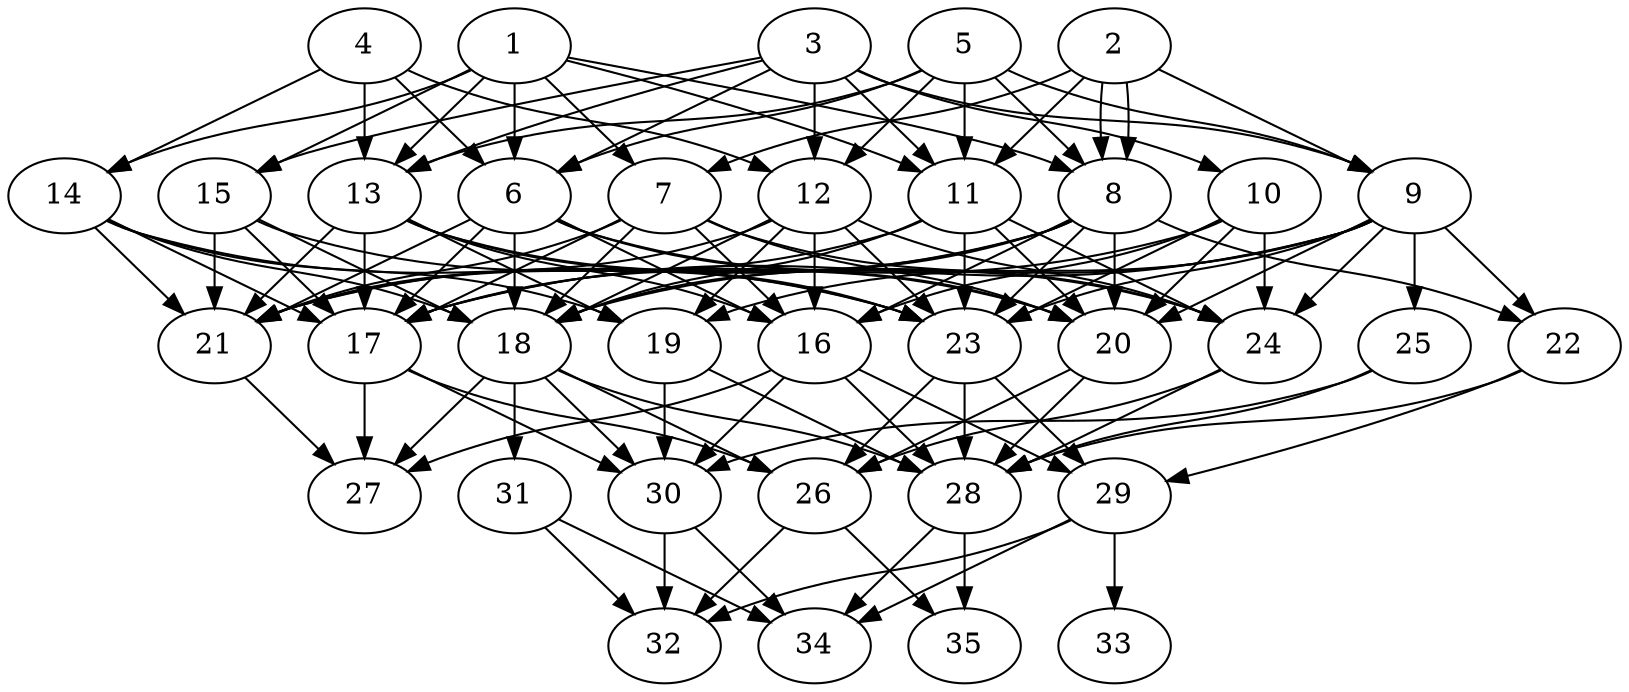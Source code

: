 // DAG automatically generated by daggen at Tue Aug  6 16:28:02 2019
// ./daggen --dot -n 35 --ccr 0.5 --fat 0.6 --regular 0.5 --density 0.8 --mindata 5242880 --maxdata 52428800 
digraph G {
  1 [size="78016512", alpha="0.04", expect_size="39008256"] 
  1 -> 6 [size ="39008256"]
  1 -> 7 [size ="39008256"]
  1 -> 8 [size ="39008256"]
  1 -> 11 [size ="39008256"]
  1 -> 13 [size ="39008256"]
  1 -> 14 [size ="39008256"]
  1 -> 15 [size ="39008256"]
  2 [size="98625536", alpha="0.01", expect_size="49312768"] 
  2 -> 7 [size ="49312768"]
  2 -> 8 [size ="49312768"]
  2 -> 8 [size ="49312768"]
  2 -> 9 [size ="49312768"]
  2 -> 11 [size ="49312768"]
  3 [size="18874368", alpha="0.08", expect_size="9437184"] 
  3 -> 6 [size ="9437184"]
  3 -> 9 [size ="9437184"]
  3 -> 10 [size ="9437184"]
  3 -> 11 [size ="9437184"]
  3 -> 12 [size ="9437184"]
  3 -> 13 [size ="9437184"]
  3 -> 15 [size ="9437184"]
  4 [size="48160768", alpha="0.00", expect_size="24080384"] 
  4 -> 6 [size ="24080384"]
  4 -> 12 [size ="24080384"]
  4 -> 13 [size ="24080384"]
  4 -> 14 [size ="24080384"]
  5 [size="40392704", alpha="0.17", expect_size="20196352"] 
  5 -> 6 [size ="20196352"]
  5 -> 8 [size ="20196352"]
  5 -> 9 [size ="20196352"]
  5 -> 11 [size ="20196352"]
  5 -> 12 [size ="20196352"]
  5 -> 13 [size ="20196352"]
  6 [size="95997952", alpha="0.09", expect_size="47998976"] 
  6 -> 16 [size ="47998976"]
  6 -> 17 [size ="47998976"]
  6 -> 18 [size ="47998976"]
  6 -> 20 [size ="47998976"]
  6 -> 21 [size ="47998976"]
  6 -> 24 [size ="47998976"]
  7 [size="44283904", alpha="0.15", expect_size="22141952"] 
  7 -> 16 [size ="22141952"]
  7 -> 17 [size ="22141952"]
  7 -> 18 [size ="22141952"]
  7 -> 20 [size ="22141952"]
  7 -> 21 [size ="22141952"]
  7 -> 24 [size ="22141952"]
  8 [size="63461376", alpha="0.02", expect_size="31730688"] 
  8 -> 16 [size ="31730688"]
  8 -> 17 [size ="31730688"]
  8 -> 18 [size ="31730688"]
  8 -> 20 [size ="31730688"]
  8 -> 21 [size ="31730688"]
  8 -> 22 [size ="31730688"]
  8 -> 23 [size ="31730688"]
  9 [size="103825408", alpha="0.05", expect_size="51912704"] 
  9 -> 17 [size ="51912704"]
  9 -> 18 [size ="51912704"]
  9 -> 19 [size ="51912704"]
  9 -> 20 [size ="51912704"]
  9 -> 22 [size ="51912704"]
  9 -> 23 [size ="51912704"]
  9 -> 24 [size ="51912704"]
  9 -> 25 [size ="51912704"]
  10 [size="90290176", alpha="0.12", expect_size="45145088"] 
  10 -> 16 [size ="45145088"]
  10 -> 17 [size ="45145088"]
  10 -> 20 [size ="45145088"]
  10 -> 23 [size ="45145088"]
  10 -> 24 [size ="45145088"]
  11 [size="40480768", alpha="0.18", expect_size="20240384"] 
  11 -> 18 [size ="20240384"]
  11 -> 20 [size ="20240384"]
  11 -> 21 [size ="20240384"]
  11 -> 23 [size ="20240384"]
  11 -> 24 [size ="20240384"]
  12 [size="57698304", alpha="0.02", expect_size="28849152"] 
  12 -> 16 [size ="28849152"]
  12 -> 18 [size ="28849152"]
  12 -> 19 [size ="28849152"]
  12 -> 21 [size ="28849152"]
  12 -> 23 [size ="28849152"]
  12 -> 24 [size ="28849152"]
  13 [size="64536576", alpha="0.18", expect_size="32268288"] 
  13 -> 16 [size ="32268288"]
  13 -> 17 [size ="32268288"]
  13 -> 19 [size ="32268288"]
  13 -> 20 [size ="32268288"]
  13 -> 21 [size ="32268288"]
  13 -> 23 [size ="32268288"]
  14 [size="101881856", alpha="0.19", expect_size="50940928"] 
  14 -> 17 [size ="50940928"]
  14 -> 18 [size ="50940928"]
  14 -> 19 [size ="50940928"]
  14 -> 21 [size ="50940928"]
  14 -> 23 [size ="50940928"]
  15 [size="102703104", alpha="0.10", expect_size="51351552"] 
  15 -> 17 [size ="51351552"]
  15 -> 18 [size ="51351552"]
  15 -> 21 [size ="51351552"]
  15 -> 23 [size ="51351552"]
  16 [size="89939968", alpha="0.08", expect_size="44969984"] 
  16 -> 27 [size ="44969984"]
  16 -> 28 [size ="44969984"]
  16 -> 29 [size ="44969984"]
  16 -> 30 [size ="44969984"]
  17 [size="37392384", alpha="0.09", expect_size="18696192"] 
  17 -> 26 [size ="18696192"]
  17 -> 27 [size ="18696192"]
  17 -> 30 [size ="18696192"]
  18 [size="12052480", alpha="0.01", expect_size="6026240"] 
  18 -> 26 [size ="6026240"]
  18 -> 27 [size ="6026240"]
  18 -> 28 [size ="6026240"]
  18 -> 30 [size ="6026240"]
  18 -> 31 [size ="6026240"]
  19 [size="19679232", alpha="0.19", expect_size="9839616"] 
  19 -> 28 [size ="9839616"]
  19 -> 30 [size ="9839616"]
  20 [size="44091392", alpha="0.13", expect_size="22045696"] 
  20 -> 26 [size ="22045696"]
  20 -> 28 [size ="22045696"]
  21 [size="101861376", alpha="0.01", expect_size="50930688"] 
  21 -> 27 [size ="50930688"]
  22 [size="94693376", alpha="0.08", expect_size="47346688"] 
  22 -> 28 [size ="47346688"]
  22 -> 29 [size ="47346688"]
  23 [size="10493952", alpha="0.17", expect_size="5246976"] 
  23 -> 26 [size ="5246976"]
  23 -> 28 [size ="5246976"]
  23 -> 29 [size ="5246976"]
  24 [size="95651840", alpha="0.13", expect_size="47825920"] 
  24 -> 26 [size ="47825920"]
  24 -> 28 [size ="47825920"]
  25 [size="91965440", alpha="0.16", expect_size="45982720"] 
  25 -> 28 [size ="45982720"]
  25 -> 30 [size ="45982720"]
  26 [size="46602240", alpha="0.18", expect_size="23301120"] 
  26 -> 32 [size ="23301120"]
  26 -> 35 [size ="23301120"]
  27 [size="83050496", alpha="0.06", expect_size="41525248"] 
  28 [size="28788736", alpha="0.06", expect_size="14394368"] 
  28 -> 34 [size ="14394368"]
  28 -> 35 [size ="14394368"]
  29 [size="34402304", alpha="0.05", expect_size="17201152"] 
  29 -> 32 [size ="17201152"]
  29 -> 33 [size ="17201152"]
  29 -> 34 [size ="17201152"]
  30 [size="27342848", alpha="0.01", expect_size="13671424"] 
  30 -> 32 [size ="13671424"]
  30 -> 34 [size ="13671424"]
  31 [size="86341632", alpha="0.04", expect_size="43170816"] 
  31 -> 32 [size ="43170816"]
  31 -> 34 [size ="43170816"]
  32 [size="90185728", alpha="0.17", expect_size="45092864"] 
  33 [size="32643072", alpha="0.01", expect_size="16321536"] 
  34 [size="16476160", alpha="0.04", expect_size="8238080"] 
  35 [size="79357952", alpha="0.07", expect_size="39678976"] 
}
